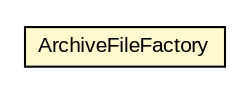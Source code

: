 #!/usr/local/bin/dot
#
# Class diagram 
# Generated by UMLGraph version R5_6-24-gf6e263 (http://www.umlgraph.org/)
#

digraph G {
	edge [fontname="arial",fontsize=10,labelfontname="arial",labelfontsize=10];
	node [fontname="arial",fontsize=10,shape=plaintext];
	nodesep=0.25;
	ranksep=0.5;
	// org.osmdroid.tileprovider.modules.ArchiveFileFactory
	c5909 [label=<<table title="org.osmdroid.tileprovider.modules.ArchiveFileFactory" border="0" cellborder="1" cellspacing="0" cellpadding="2" port="p" bgcolor="lemonChiffon" href="./ArchiveFileFactory.html">
		<tr><td><table border="0" cellspacing="0" cellpadding="1">
<tr><td align="center" balign="center"> ArchiveFileFactory </td></tr>
		</table></td></tr>
		</table>>, URL="./ArchiveFileFactory.html", fontname="arial", fontcolor="black", fontsize=10.0];
}

